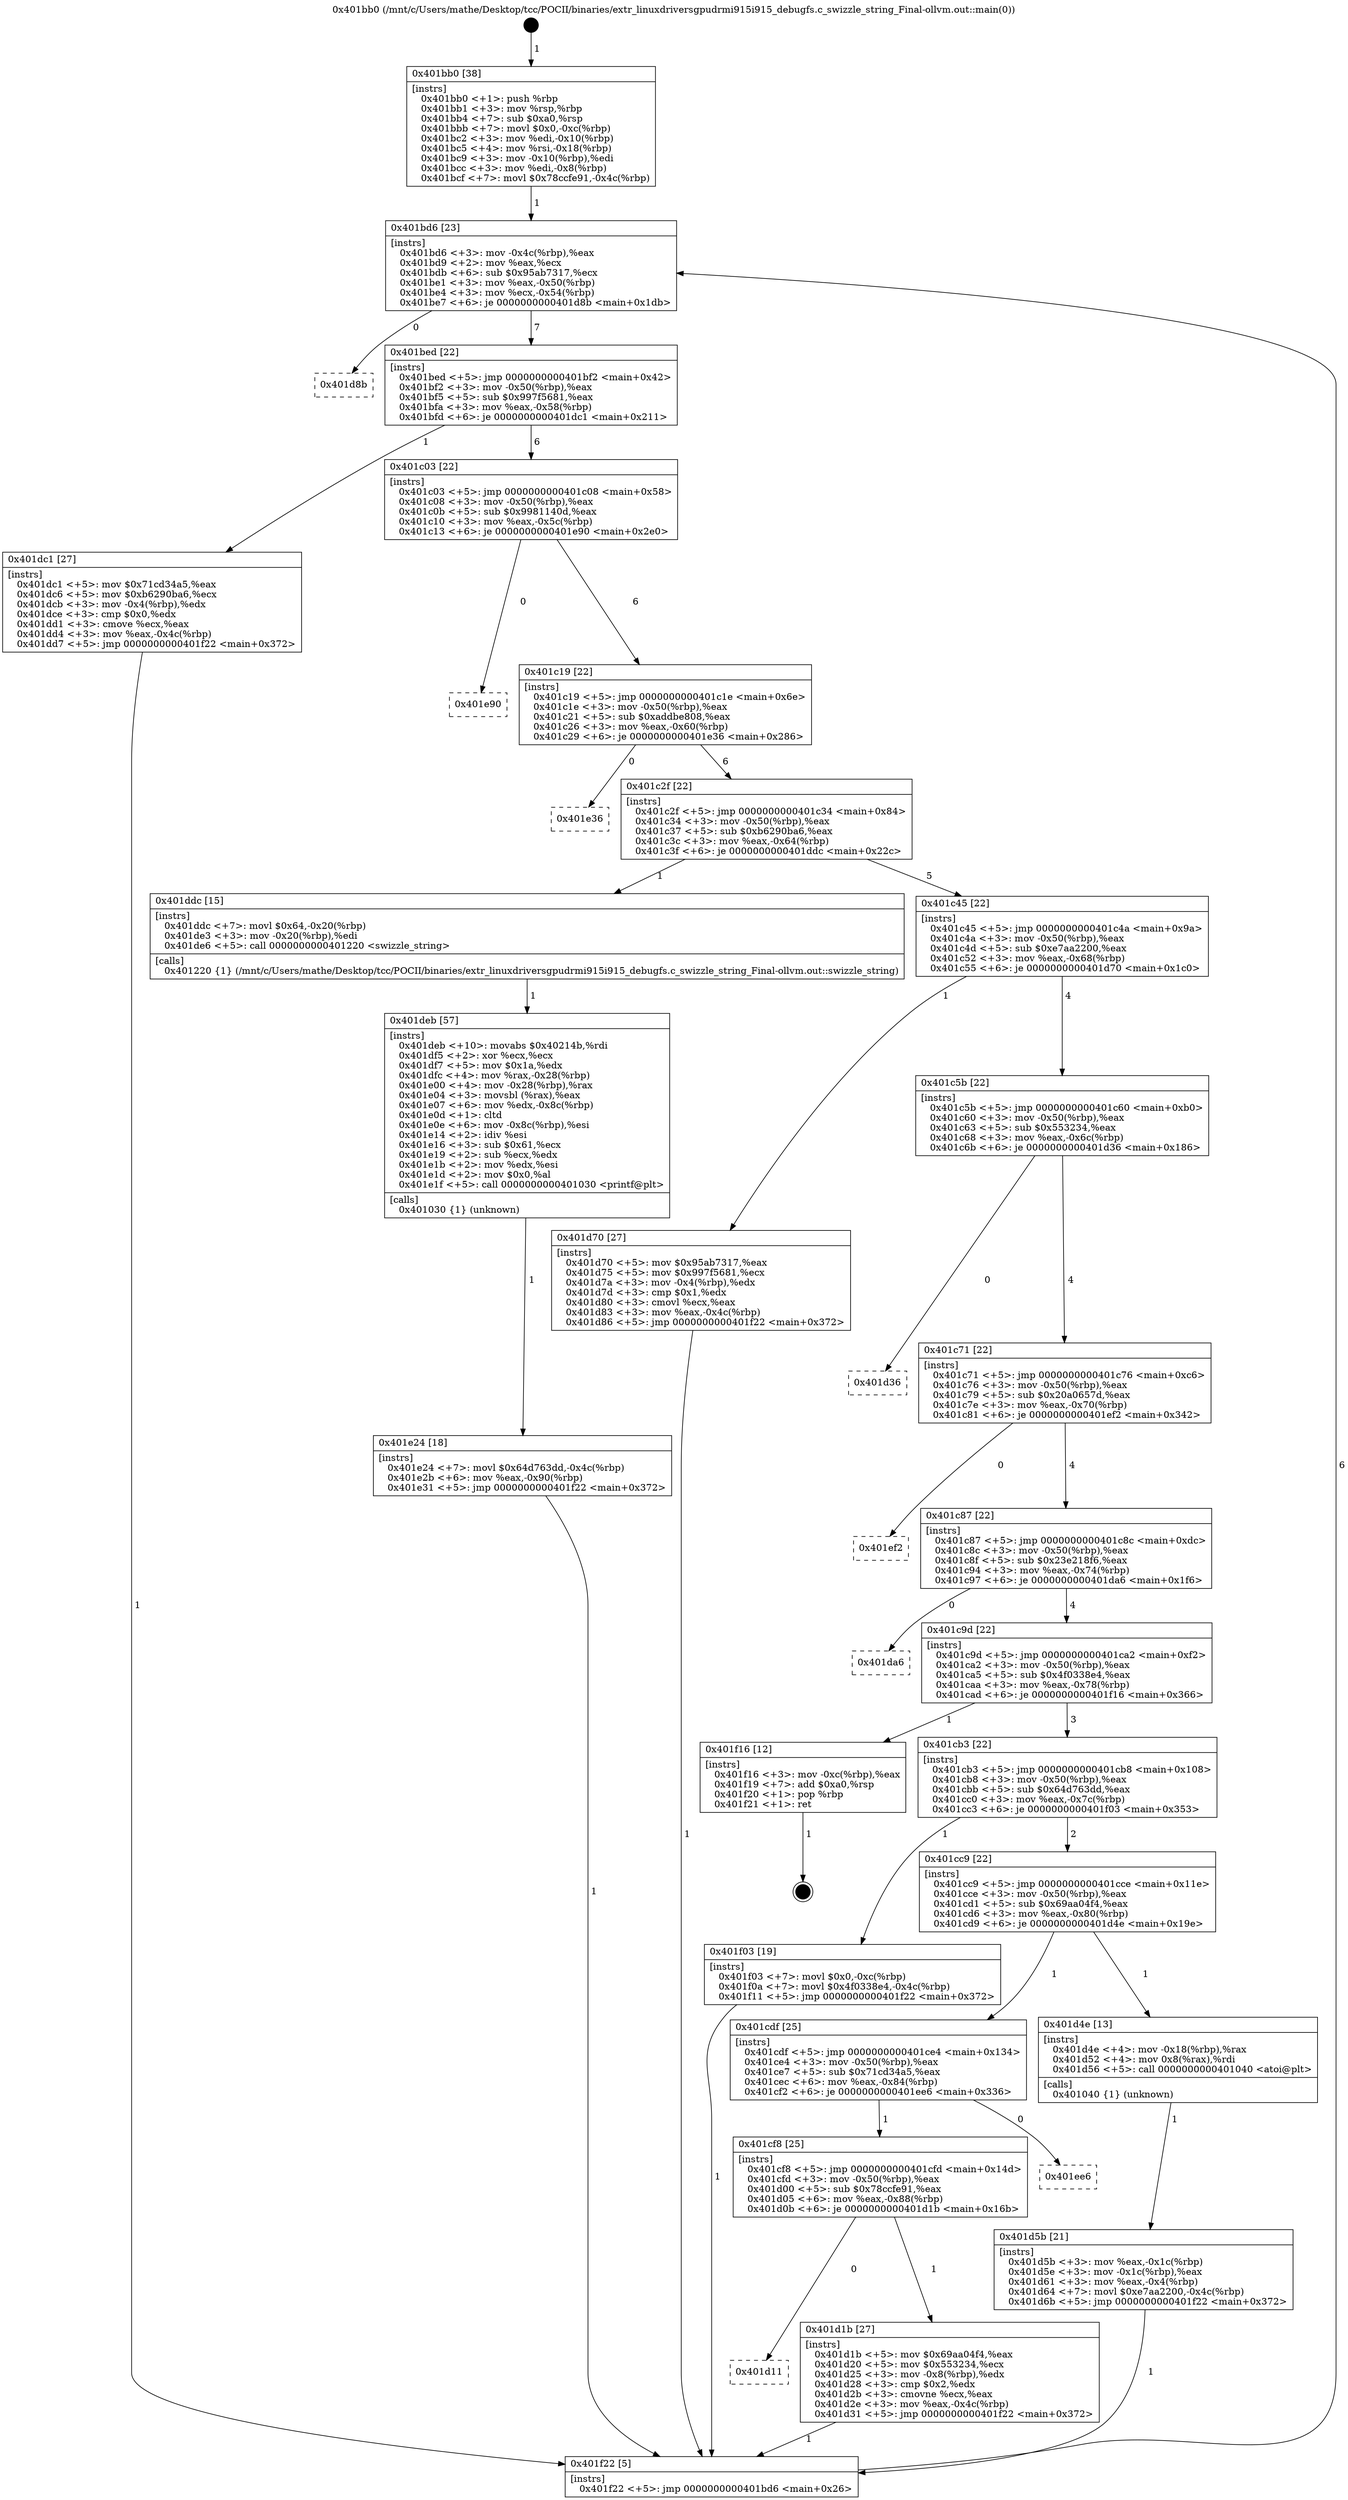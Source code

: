 digraph "0x401bb0" {
  label = "0x401bb0 (/mnt/c/Users/mathe/Desktop/tcc/POCII/binaries/extr_linuxdriversgpudrmi915i915_debugfs.c_swizzle_string_Final-ollvm.out::main(0))"
  labelloc = "t"
  node[shape=record]

  Entry [label="",width=0.3,height=0.3,shape=circle,fillcolor=black,style=filled]
  "0x401bd6" [label="{
     0x401bd6 [23]\l
     | [instrs]\l
     &nbsp;&nbsp;0x401bd6 \<+3\>: mov -0x4c(%rbp),%eax\l
     &nbsp;&nbsp;0x401bd9 \<+2\>: mov %eax,%ecx\l
     &nbsp;&nbsp;0x401bdb \<+6\>: sub $0x95ab7317,%ecx\l
     &nbsp;&nbsp;0x401be1 \<+3\>: mov %eax,-0x50(%rbp)\l
     &nbsp;&nbsp;0x401be4 \<+3\>: mov %ecx,-0x54(%rbp)\l
     &nbsp;&nbsp;0x401be7 \<+6\>: je 0000000000401d8b \<main+0x1db\>\l
  }"]
  "0x401d8b" [label="{
     0x401d8b\l
  }", style=dashed]
  "0x401bed" [label="{
     0x401bed [22]\l
     | [instrs]\l
     &nbsp;&nbsp;0x401bed \<+5\>: jmp 0000000000401bf2 \<main+0x42\>\l
     &nbsp;&nbsp;0x401bf2 \<+3\>: mov -0x50(%rbp),%eax\l
     &nbsp;&nbsp;0x401bf5 \<+5\>: sub $0x997f5681,%eax\l
     &nbsp;&nbsp;0x401bfa \<+3\>: mov %eax,-0x58(%rbp)\l
     &nbsp;&nbsp;0x401bfd \<+6\>: je 0000000000401dc1 \<main+0x211\>\l
  }"]
  Exit [label="",width=0.3,height=0.3,shape=circle,fillcolor=black,style=filled,peripheries=2]
  "0x401dc1" [label="{
     0x401dc1 [27]\l
     | [instrs]\l
     &nbsp;&nbsp;0x401dc1 \<+5\>: mov $0x71cd34a5,%eax\l
     &nbsp;&nbsp;0x401dc6 \<+5\>: mov $0xb6290ba6,%ecx\l
     &nbsp;&nbsp;0x401dcb \<+3\>: mov -0x4(%rbp),%edx\l
     &nbsp;&nbsp;0x401dce \<+3\>: cmp $0x0,%edx\l
     &nbsp;&nbsp;0x401dd1 \<+3\>: cmove %ecx,%eax\l
     &nbsp;&nbsp;0x401dd4 \<+3\>: mov %eax,-0x4c(%rbp)\l
     &nbsp;&nbsp;0x401dd7 \<+5\>: jmp 0000000000401f22 \<main+0x372\>\l
  }"]
  "0x401c03" [label="{
     0x401c03 [22]\l
     | [instrs]\l
     &nbsp;&nbsp;0x401c03 \<+5\>: jmp 0000000000401c08 \<main+0x58\>\l
     &nbsp;&nbsp;0x401c08 \<+3\>: mov -0x50(%rbp),%eax\l
     &nbsp;&nbsp;0x401c0b \<+5\>: sub $0x9981140d,%eax\l
     &nbsp;&nbsp;0x401c10 \<+3\>: mov %eax,-0x5c(%rbp)\l
     &nbsp;&nbsp;0x401c13 \<+6\>: je 0000000000401e90 \<main+0x2e0\>\l
  }"]
  "0x401e24" [label="{
     0x401e24 [18]\l
     | [instrs]\l
     &nbsp;&nbsp;0x401e24 \<+7\>: movl $0x64d763dd,-0x4c(%rbp)\l
     &nbsp;&nbsp;0x401e2b \<+6\>: mov %eax,-0x90(%rbp)\l
     &nbsp;&nbsp;0x401e31 \<+5\>: jmp 0000000000401f22 \<main+0x372\>\l
  }"]
  "0x401e90" [label="{
     0x401e90\l
  }", style=dashed]
  "0x401c19" [label="{
     0x401c19 [22]\l
     | [instrs]\l
     &nbsp;&nbsp;0x401c19 \<+5\>: jmp 0000000000401c1e \<main+0x6e\>\l
     &nbsp;&nbsp;0x401c1e \<+3\>: mov -0x50(%rbp),%eax\l
     &nbsp;&nbsp;0x401c21 \<+5\>: sub $0xaddbe808,%eax\l
     &nbsp;&nbsp;0x401c26 \<+3\>: mov %eax,-0x60(%rbp)\l
     &nbsp;&nbsp;0x401c29 \<+6\>: je 0000000000401e36 \<main+0x286\>\l
  }"]
  "0x401deb" [label="{
     0x401deb [57]\l
     | [instrs]\l
     &nbsp;&nbsp;0x401deb \<+10\>: movabs $0x40214b,%rdi\l
     &nbsp;&nbsp;0x401df5 \<+2\>: xor %ecx,%ecx\l
     &nbsp;&nbsp;0x401df7 \<+5\>: mov $0x1a,%edx\l
     &nbsp;&nbsp;0x401dfc \<+4\>: mov %rax,-0x28(%rbp)\l
     &nbsp;&nbsp;0x401e00 \<+4\>: mov -0x28(%rbp),%rax\l
     &nbsp;&nbsp;0x401e04 \<+3\>: movsbl (%rax),%eax\l
     &nbsp;&nbsp;0x401e07 \<+6\>: mov %edx,-0x8c(%rbp)\l
     &nbsp;&nbsp;0x401e0d \<+1\>: cltd\l
     &nbsp;&nbsp;0x401e0e \<+6\>: mov -0x8c(%rbp),%esi\l
     &nbsp;&nbsp;0x401e14 \<+2\>: idiv %esi\l
     &nbsp;&nbsp;0x401e16 \<+3\>: sub $0x61,%ecx\l
     &nbsp;&nbsp;0x401e19 \<+2\>: sub %ecx,%edx\l
     &nbsp;&nbsp;0x401e1b \<+2\>: mov %edx,%esi\l
     &nbsp;&nbsp;0x401e1d \<+2\>: mov $0x0,%al\l
     &nbsp;&nbsp;0x401e1f \<+5\>: call 0000000000401030 \<printf@plt\>\l
     | [calls]\l
     &nbsp;&nbsp;0x401030 \{1\} (unknown)\l
  }"]
  "0x401e36" [label="{
     0x401e36\l
  }", style=dashed]
  "0x401c2f" [label="{
     0x401c2f [22]\l
     | [instrs]\l
     &nbsp;&nbsp;0x401c2f \<+5\>: jmp 0000000000401c34 \<main+0x84\>\l
     &nbsp;&nbsp;0x401c34 \<+3\>: mov -0x50(%rbp),%eax\l
     &nbsp;&nbsp;0x401c37 \<+5\>: sub $0xb6290ba6,%eax\l
     &nbsp;&nbsp;0x401c3c \<+3\>: mov %eax,-0x64(%rbp)\l
     &nbsp;&nbsp;0x401c3f \<+6\>: je 0000000000401ddc \<main+0x22c\>\l
  }"]
  "0x401d5b" [label="{
     0x401d5b [21]\l
     | [instrs]\l
     &nbsp;&nbsp;0x401d5b \<+3\>: mov %eax,-0x1c(%rbp)\l
     &nbsp;&nbsp;0x401d5e \<+3\>: mov -0x1c(%rbp),%eax\l
     &nbsp;&nbsp;0x401d61 \<+3\>: mov %eax,-0x4(%rbp)\l
     &nbsp;&nbsp;0x401d64 \<+7\>: movl $0xe7aa2200,-0x4c(%rbp)\l
     &nbsp;&nbsp;0x401d6b \<+5\>: jmp 0000000000401f22 \<main+0x372\>\l
  }"]
  "0x401ddc" [label="{
     0x401ddc [15]\l
     | [instrs]\l
     &nbsp;&nbsp;0x401ddc \<+7\>: movl $0x64,-0x20(%rbp)\l
     &nbsp;&nbsp;0x401de3 \<+3\>: mov -0x20(%rbp),%edi\l
     &nbsp;&nbsp;0x401de6 \<+5\>: call 0000000000401220 \<swizzle_string\>\l
     | [calls]\l
     &nbsp;&nbsp;0x401220 \{1\} (/mnt/c/Users/mathe/Desktop/tcc/POCII/binaries/extr_linuxdriversgpudrmi915i915_debugfs.c_swizzle_string_Final-ollvm.out::swizzle_string)\l
  }"]
  "0x401c45" [label="{
     0x401c45 [22]\l
     | [instrs]\l
     &nbsp;&nbsp;0x401c45 \<+5\>: jmp 0000000000401c4a \<main+0x9a\>\l
     &nbsp;&nbsp;0x401c4a \<+3\>: mov -0x50(%rbp),%eax\l
     &nbsp;&nbsp;0x401c4d \<+5\>: sub $0xe7aa2200,%eax\l
     &nbsp;&nbsp;0x401c52 \<+3\>: mov %eax,-0x68(%rbp)\l
     &nbsp;&nbsp;0x401c55 \<+6\>: je 0000000000401d70 \<main+0x1c0\>\l
  }"]
  "0x401bb0" [label="{
     0x401bb0 [38]\l
     | [instrs]\l
     &nbsp;&nbsp;0x401bb0 \<+1\>: push %rbp\l
     &nbsp;&nbsp;0x401bb1 \<+3\>: mov %rsp,%rbp\l
     &nbsp;&nbsp;0x401bb4 \<+7\>: sub $0xa0,%rsp\l
     &nbsp;&nbsp;0x401bbb \<+7\>: movl $0x0,-0xc(%rbp)\l
     &nbsp;&nbsp;0x401bc2 \<+3\>: mov %edi,-0x10(%rbp)\l
     &nbsp;&nbsp;0x401bc5 \<+4\>: mov %rsi,-0x18(%rbp)\l
     &nbsp;&nbsp;0x401bc9 \<+3\>: mov -0x10(%rbp),%edi\l
     &nbsp;&nbsp;0x401bcc \<+3\>: mov %edi,-0x8(%rbp)\l
     &nbsp;&nbsp;0x401bcf \<+7\>: movl $0x78ccfe91,-0x4c(%rbp)\l
  }"]
  "0x401d70" [label="{
     0x401d70 [27]\l
     | [instrs]\l
     &nbsp;&nbsp;0x401d70 \<+5\>: mov $0x95ab7317,%eax\l
     &nbsp;&nbsp;0x401d75 \<+5\>: mov $0x997f5681,%ecx\l
     &nbsp;&nbsp;0x401d7a \<+3\>: mov -0x4(%rbp),%edx\l
     &nbsp;&nbsp;0x401d7d \<+3\>: cmp $0x1,%edx\l
     &nbsp;&nbsp;0x401d80 \<+3\>: cmovl %ecx,%eax\l
     &nbsp;&nbsp;0x401d83 \<+3\>: mov %eax,-0x4c(%rbp)\l
     &nbsp;&nbsp;0x401d86 \<+5\>: jmp 0000000000401f22 \<main+0x372\>\l
  }"]
  "0x401c5b" [label="{
     0x401c5b [22]\l
     | [instrs]\l
     &nbsp;&nbsp;0x401c5b \<+5\>: jmp 0000000000401c60 \<main+0xb0\>\l
     &nbsp;&nbsp;0x401c60 \<+3\>: mov -0x50(%rbp),%eax\l
     &nbsp;&nbsp;0x401c63 \<+5\>: sub $0x553234,%eax\l
     &nbsp;&nbsp;0x401c68 \<+3\>: mov %eax,-0x6c(%rbp)\l
     &nbsp;&nbsp;0x401c6b \<+6\>: je 0000000000401d36 \<main+0x186\>\l
  }"]
  "0x401f22" [label="{
     0x401f22 [5]\l
     | [instrs]\l
     &nbsp;&nbsp;0x401f22 \<+5\>: jmp 0000000000401bd6 \<main+0x26\>\l
  }"]
  "0x401d36" [label="{
     0x401d36\l
  }", style=dashed]
  "0x401c71" [label="{
     0x401c71 [22]\l
     | [instrs]\l
     &nbsp;&nbsp;0x401c71 \<+5\>: jmp 0000000000401c76 \<main+0xc6\>\l
     &nbsp;&nbsp;0x401c76 \<+3\>: mov -0x50(%rbp),%eax\l
     &nbsp;&nbsp;0x401c79 \<+5\>: sub $0x20a0657d,%eax\l
     &nbsp;&nbsp;0x401c7e \<+3\>: mov %eax,-0x70(%rbp)\l
     &nbsp;&nbsp;0x401c81 \<+6\>: je 0000000000401ef2 \<main+0x342\>\l
  }"]
  "0x401d11" [label="{
     0x401d11\l
  }", style=dashed]
  "0x401ef2" [label="{
     0x401ef2\l
  }", style=dashed]
  "0x401c87" [label="{
     0x401c87 [22]\l
     | [instrs]\l
     &nbsp;&nbsp;0x401c87 \<+5\>: jmp 0000000000401c8c \<main+0xdc\>\l
     &nbsp;&nbsp;0x401c8c \<+3\>: mov -0x50(%rbp),%eax\l
     &nbsp;&nbsp;0x401c8f \<+5\>: sub $0x23e218f6,%eax\l
     &nbsp;&nbsp;0x401c94 \<+3\>: mov %eax,-0x74(%rbp)\l
     &nbsp;&nbsp;0x401c97 \<+6\>: je 0000000000401da6 \<main+0x1f6\>\l
  }"]
  "0x401d1b" [label="{
     0x401d1b [27]\l
     | [instrs]\l
     &nbsp;&nbsp;0x401d1b \<+5\>: mov $0x69aa04f4,%eax\l
     &nbsp;&nbsp;0x401d20 \<+5\>: mov $0x553234,%ecx\l
     &nbsp;&nbsp;0x401d25 \<+3\>: mov -0x8(%rbp),%edx\l
     &nbsp;&nbsp;0x401d28 \<+3\>: cmp $0x2,%edx\l
     &nbsp;&nbsp;0x401d2b \<+3\>: cmovne %ecx,%eax\l
     &nbsp;&nbsp;0x401d2e \<+3\>: mov %eax,-0x4c(%rbp)\l
     &nbsp;&nbsp;0x401d31 \<+5\>: jmp 0000000000401f22 \<main+0x372\>\l
  }"]
  "0x401da6" [label="{
     0x401da6\l
  }", style=dashed]
  "0x401c9d" [label="{
     0x401c9d [22]\l
     | [instrs]\l
     &nbsp;&nbsp;0x401c9d \<+5\>: jmp 0000000000401ca2 \<main+0xf2\>\l
     &nbsp;&nbsp;0x401ca2 \<+3\>: mov -0x50(%rbp),%eax\l
     &nbsp;&nbsp;0x401ca5 \<+5\>: sub $0x4f0338e4,%eax\l
     &nbsp;&nbsp;0x401caa \<+3\>: mov %eax,-0x78(%rbp)\l
     &nbsp;&nbsp;0x401cad \<+6\>: je 0000000000401f16 \<main+0x366\>\l
  }"]
  "0x401cf8" [label="{
     0x401cf8 [25]\l
     | [instrs]\l
     &nbsp;&nbsp;0x401cf8 \<+5\>: jmp 0000000000401cfd \<main+0x14d\>\l
     &nbsp;&nbsp;0x401cfd \<+3\>: mov -0x50(%rbp),%eax\l
     &nbsp;&nbsp;0x401d00 \<+5\>: sub $0x78ccfe91,%eax\l
     &nbsp;&nbsp;0x401d05 \<+6\>: mov %eax,-0x88(%rbp)\l
     &nbsp;&nbsp;0x401d0b \<+6\>: je 0000000000401d1b \<main+0x16b\>\l
  }"]
  "0x401f16" [label="{
     0x401f16 [12]\l
     | [instrs]\l
     &nbsp;&nbsp;0x401f16 \<+3\>: mov -0xc(%rbp),%eax\l
     &nbsp;&nbsp;0x401f19 \<+7\>: add $0xa0,%rsp\l
     &nbsp;&nbsp;0x401f20 \<+1\>: pop %rbp\l
     &nbsp;&nbsp;0x401f21 \<+1\>: ret\l
  }"]
  "0x401cb3" [label="{
     0x401cb3 [22]\l
     | [instrs]\l
     &nbsp;&nbsp;0x401cb3 \<+5\>: jmp 0000000000401cb8 \<main+0x108\>\l
     &nbsp;&nbsp;0x401cb8 \<+3\>: mov -0x50(%rbp),%eax\l
     &nbsp;&nbsp;0x401cbb \<+5\>: sub $0x64d763dd,%eax\l
     &nbsp;&nbsp;0x401cc0 \<+3\>: mov %eax,-0x7c(%rbp)\l
     &nbsp;&nbsp;0x401cc3 \<+6\>: je 0000000000401f03 \<main+0x353\>\l
  }"]
  "0x401ee6" [label="{
     0x401ee6\l
  }", style=dashed]
  "0x401f03" [label="{
     0x401f03 [19]\l
     | [instrs]\l
     &nbsp;&nbsp;0x401f03 \<+7\>: movl $0x0,-0xc(%rbp)\l
     &nbsp;&nbsp;0x401f0a \<+7\>: movl $0x4f0338e4,-0x4c(%rbp)\l
     &nbsp;&nbsp;0x401f11 \<+5\>: jmp 0000000000401f22 \<main+0x372\>\l
  }"]
  "0x401cc9" [label="{
     0x401cc9 [22]\l
     | [instrs]\l
     &nbsp;&nbsp;0x401cc9 \<+5\>: jmp 0000000000401cce \<main+0x11e\>\l
     &nbsp;&nbsp;0x401cce \<+3\>: mov -0x50(%rbp),%eax\l
     &nbsp;&nbsp;0x401cd1 \<+5\>: sub $0x69aa04f4,%eax\l
     &nbsp;&nbsp;0x401cd6 \<+3\>: mov %eax,-0x80(%rbp)\l
     &nbsp;&nbsp;0x401cd9 \<+6\>: je 0000000000401d4e \<main+0x19e\>\l
  }"]
  "0x401cdf" [label="{
     0x401cdf [25]\l
     | [instrs]\l
     &nbsp;&nbsp;0x401cdf \<+5\>: jmp 0000000000401ce4 \<main+0x134\>\l
     &nbsp;&nbsp;0x401ce4 \<+3\>: mov -0x50(%rbp),%eax\l
     &nbsp;&nbsp;0x401ce7 \<+5\>: sub $0x71cd34a5,%eax\l
     &nbsp;&nbsp;0x401cec \<+6\>: mov %eax,-0x84(%rbp)\l
     &nbsp;&nbsp;0x401cf2 \<+6\>: je 0000000000401ee6 \<main+0x336\>\l
  }"]
  "0x401d4e" [label="{
     0x401d4e [13]\l
     | [instrs]\l
     &nbsp;&nbsp;0x401d4e \<+4\>: mov -0x18(%rbp),%rax\l
     &nbsp;&nbsp;0x401d52 \<+4\>: mov 0x8(%rax),%rdi\l
     &nbsp;&nbsp;0x401d56 \<+5\>: call 0000000000401040 \<atoi@plt\>\l
     | [calls]\l
     &nbsp;&nbsp;0x401040 \{1\} (unknown)\l
  }"]
  Entry -> "0x401bb0" [label=" 1"]
  "0x401bd6" -> "0x401d8b" [label=" 0"]
  "0x401bd6" -> "0x401bed" [label=" 7"]
  "0x401f16" -> Exit [label=" 1"]
  "0x401bed" -> "0x401dc1" [label=" 1"]
  "0x401bed" -> "0x401c03" [label=" 6"]
  "0x401f03" -> "0x401f22" [label=" 1"]
  "0x401c03" -> "0x401e90" [label=" 0"]
  "0x401c03" -> "0x401c19" [label=" 6"]
  "0x401e24" -> "0x401f22" [label=" 1"]
  "0x401c19" -> "0x401e36" [label=" 0"]
  "0x401c19" -> "0x401c2f" [label=" 6"]
  "0x401deb" -> "0x401e24" [label=" 1"]
  "0x401c2f" -> "0x401ddc" [label=" 1"]
  "0x401c2f" -> "0x401c45" [label=" 5"]
  "0x401ddc" -> "0x401deb" [label=" 1"]
  "0x401c45" -> "0x401d70" [label=" 1"]
  "0x401c45" -> "0x401c5b" [label=" 4"]
  "0x401dc1" -> "0x401f22" [label=" 1"]
  "0x401c5b" -> "0x401d36" [label=" 0"]
  "0x401c5b" -> "0x401c71" [label=" 4"]
  "0x401d70" -> "0x401f22" [label=" 1"]
  "0x401c71" -> "0x401ef2" [label=" 0"]
  "0x401c71" -> "0x401c87" [label=" 4"]
  "0x401d5b" -> "0x401f22" [label=" 1"]
  "0x401c87" -> "0x401da6" [label=" 0"]
  "0x401c87" -> "0x401c9d" [label=" 4"]
  "0x401d4e" -> "0x401d5b" [label=" 1"]
  "0x401c9d" -> "0x401f16" [label=" 1"]
  "0x401c9d" -> "0x401cb3" [label=" 3"]
  "0x401bb0" -> "0x401bd6" [label=" 1"]
  "0x401cb3" -> "0x401f03" [label=" 1"]
  "0x401cb3" -> "0x401cc9" [label=" 2"]
  "0x401d1b" -> "0x401f22" [label=" 1"]
  "0x401cc9" -> "0x401d4e" [label=" 1"]
  "0x401cc9" -> "0x401cdf" [label=" 1"]
  "0x401cf8" -> "0x401d11" [label=" 0"]
  "0x401cdf" -> "0x401ee6" [label=" 0"]
  "0x401cdf" -> "0x401cf8" [label=" 1"]
  "0x401f22" -> "0x401bd6" [label=" 6"]
  "0x401cf8" -> "0x401d1b" [label=" 1"]
}

